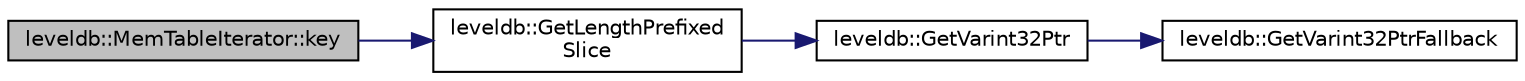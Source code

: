 digraph "leveldb::MemTableIterator::key"
{
  edge [fontname="Helvetica",fontsize="10",labelfontname="Helvetica",labelfontsize="10"];
  node [fontname="Helvetica",fontsize="10",shape=record];
  rankdir="LR";
  Node1 [label="leveldb::MemTableIterator::key",height=0.2,width=0.4,color="black", fillcolor="grey75", style="filled" fontcolor="black"];
  Node1 -> Node2 [color="midnightblue",fontsize="10",style="solid"];
  Node2 [label="leveldb::GetLengthPrefixed\lSlice",height=0.2,width=0.4,color="black", fillcolor="white", style="filled",URL="$namespaceleveldb.html#afe94b0b5eec2b0272aed6f45042a70c8"];
  Node2 -> Node3 [color="midnightblue",fontsize="10",style="solid"];
  Node3 [label="leveldb::GetVarint32Ptr",height=0.2,width=0.4,color="black", fillcolor="white", style="filled",URL="$namespaceleveldb.html#addd01473dddfbc70ba64956fe6fac20c"];
  Node3 -> Node4 [color="midnightblue",fontsize="10",style="solid"];
  Node4 [label="leveldb::GetVarint32PtrFallback",height=0.2,width=0.4,color="black", fillcolor="white", style="filled",URL="$namespaceleveldb.html#abc68f00e57333a27e9ee4fb8d5033905"];
}
